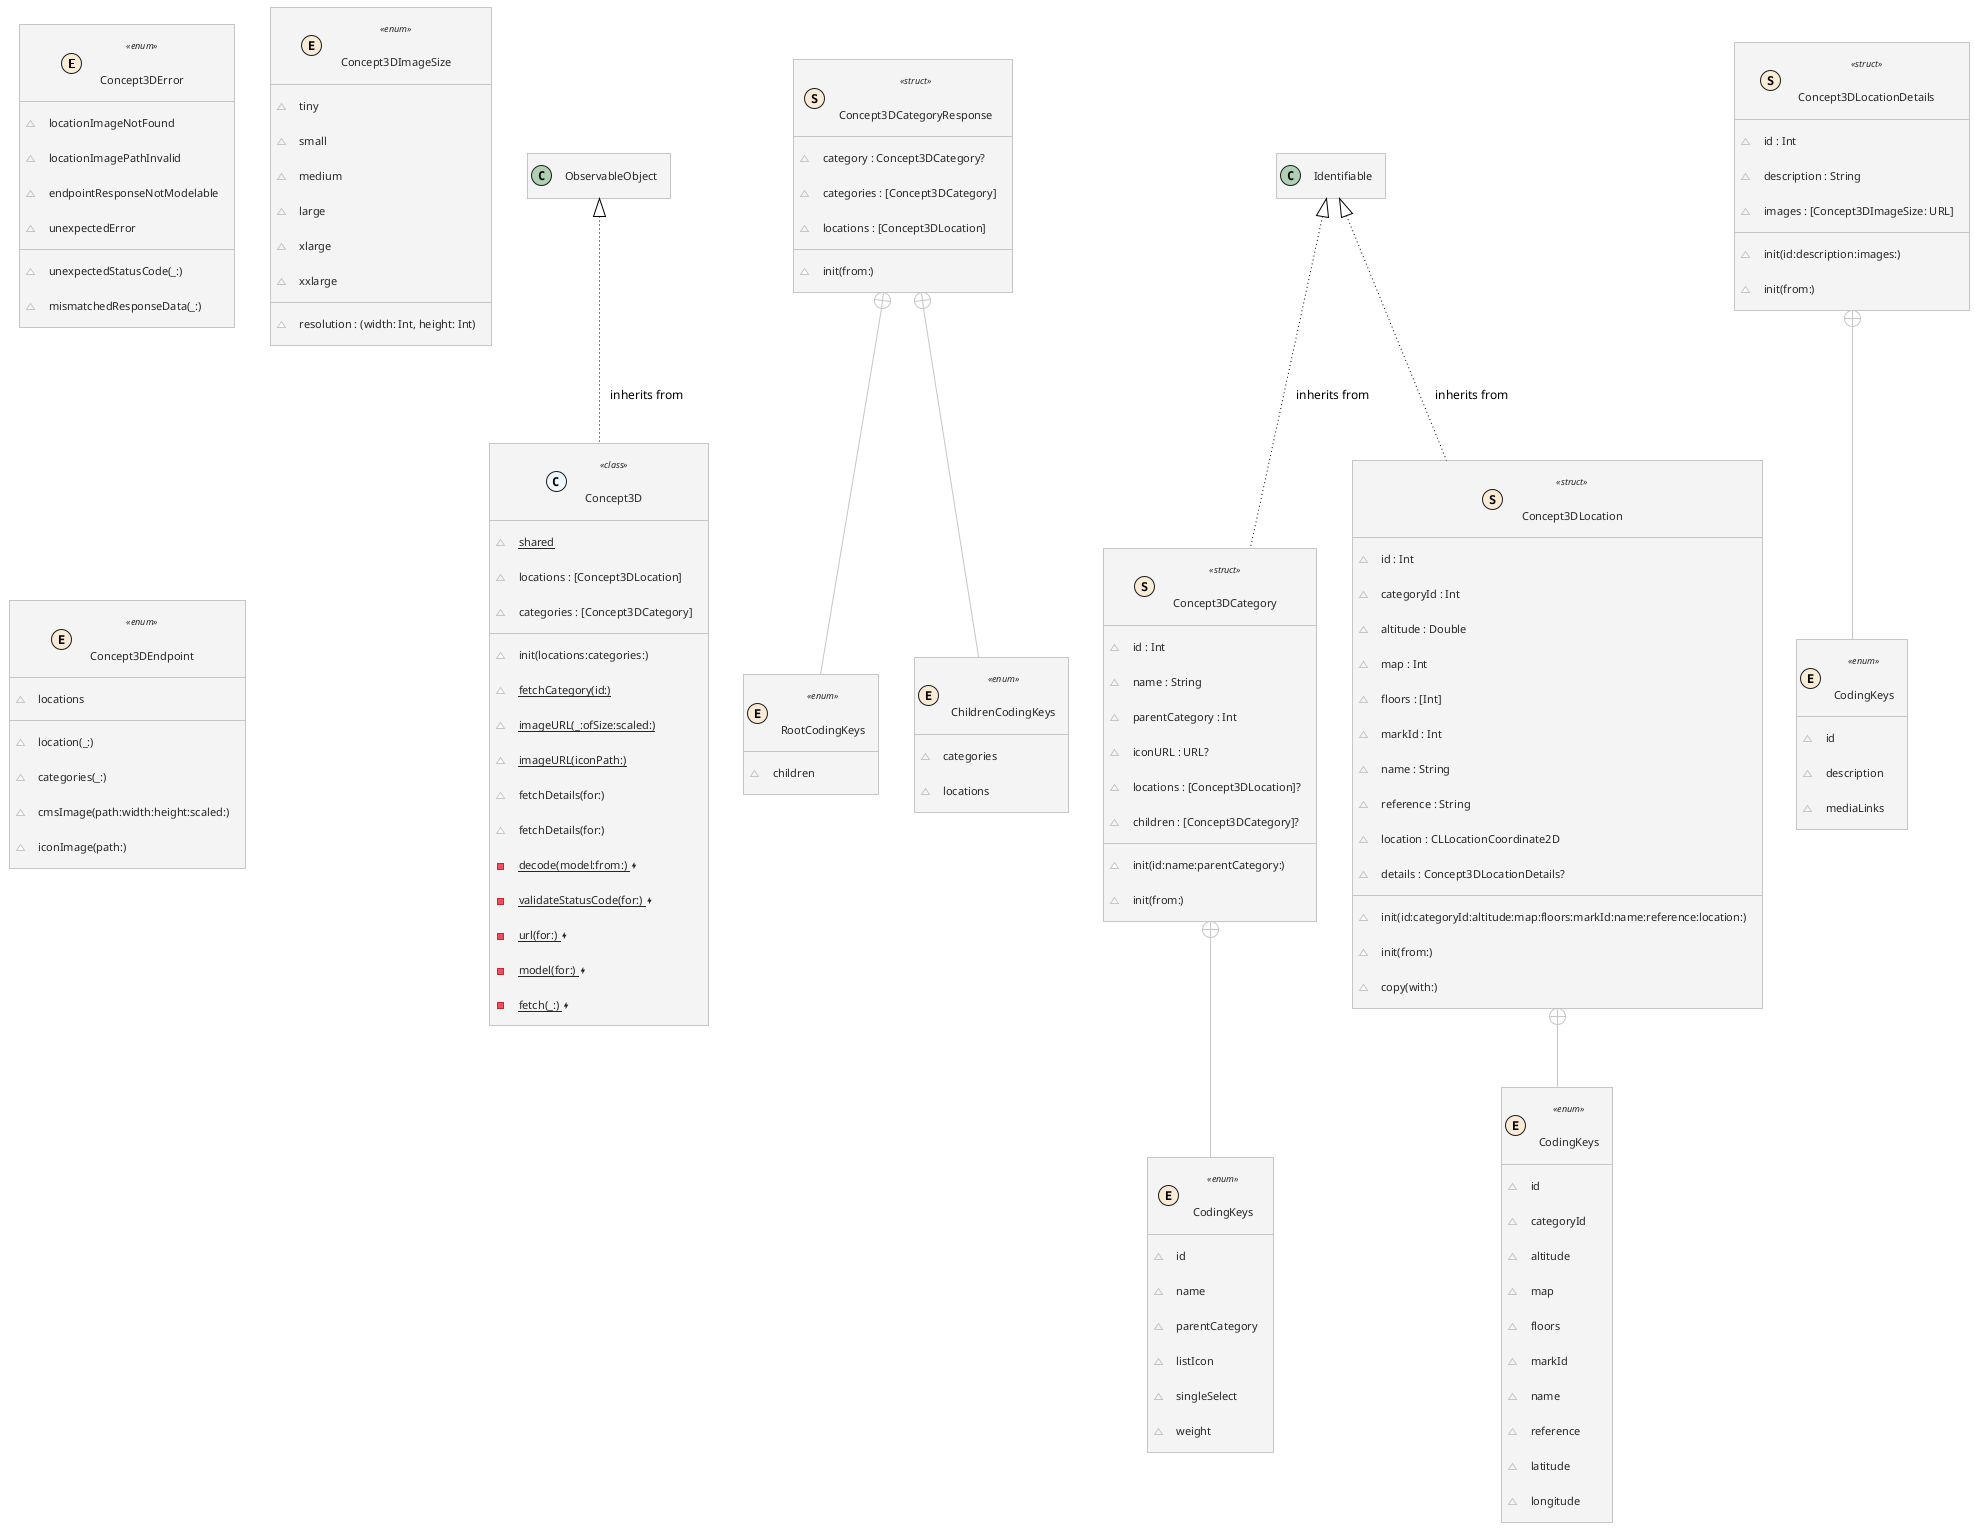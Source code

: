 @startuml Concept3D
!theme carbon-gray
' STYLE START
hide empty members
skinparam backgroundColor transparent
' STYLE END
set namespaceSeparator none


class "Concept3DError" as Concept3DError << (E, AntiqueWhite) enum >> { 
  ~locationImageNotFound
  ~locationImagePathInvalid
  ~endpointResponseNotModelable
  ~unexpectedStatusCode(_:)
  ~mismatchedResponseData(_:)
  ~unexpectedError 
}
class "Concept3D" as Concept3D << (C, AliceBlue) class >> { 
  ~{static} shared
  ~locations : [Concept3DLocation]
  ~categories : [Concept3DCategory]
  ~init(locations:categories:)
  ~{static} fetchCategory(id:)
  ~{static} imageURL(_:ofSize:scaled:)
  ~{static} imageURL(iconPath:)
  ~fetchDetails(for:)
  ~fetchDetails(for:)
  -{static} decode(model:from:) <&bolt>
  -{static} validateStatusCode(for:) <&bolt>
  -{static} url(for:) <&bolt>
  -{static} model(for:) <&bolt>
  -{static} fetch(_:) <&bolt> 
}
class "Concept3DCategoryResponse" as Concept3DCategoryResponse << (S, AntiqueWhite) struct >> { 
  ~category : Concept3DCategory?
  ~categories : [Concept3DCategory]
  ~locations : [Concept3DLocation]
  ~init(from:) 
}
class "RootCodingKeys" as Concept3DCategoryResponse.RootCodingKeys << (E, AntiqueWhite) enum >> { 
  ~children 
}
class "ChildrenCodingKeys" as Concept3DCategoryResponse.ChildrenCodingKeys << (E, AntiqueWhite) enum >> { 
  ~categories
  ~locations 
}
class "Concept3DCategory" as Concept3DCategory << (S, AntiqueWhite) struct >> { 
  ~id : Int
  ~name : String
  ~parentCategory : Int
  ~iconURL : URL?
  ~locations : [Concept3DLocation]?
  ~children : [Concept3DCategory]?
  ~init(id:name:parentCategory:)
  ~init(from:) 
}
class "CodingKeys" as Concept3DCategory.CodingKeys << (E, AntiqueWhite) enum >> { 
  ~id
  ~name
  ~parentCategory
  ~listIcon
  ~singleSelect
  ~weight 
}
class "Concept3DLocationDetails" as Concept3DLocationDetails << (S, AntiqueWhite) struct >> { 
  ~id : Int
  ~description : String
  ~images : [Concept3DImageSize: URL]
  ~init(id:description:images:)
  ~init(from:) 
}
class "CodingKeys" as Concept3DLocationDetails.CodingKeys << (E, AntiqueWhite) enum >> { 
  ~id
  ~description
  ~mediaLinks 
}
class "Concept3DLocation" as Concept3DLocation << (S, AntiqueWhite) struct >> { 
  ~id : Int
  ~categoryId : Int
  ~altitude : Double
  ~map : Int
  ~floors : [Int]
  ~markId : Int
  ~name : String
  ~reference : String
  ~location : CLLocationCoordinate2D
  ~details : Concept3DLocationDetails?
  ~init(id:categoryId:altitude:map:floors:markId:name:reference:location:)
  ~init(from:)
  ~copy(with:) 
}
class "CodingKeys" as Concept3DLocation.CodingKeys << (E, AntiqueWhite) enum >> { 
  ~id
  ~categoryId
  ~altitude
  ~map
  ~floors
  ~markId
  ~name
  ~reference
  ~latitude
  ~longitude 
}
class "Concept3DImageSize" as Concept3DImageSize << (E, AntiqueWhite) enum >> { 
  ~tiny
  ~small
  ~medium
  ~large
  ~xlarge
  ~xxlarge
  ~resolution : (width: Int, height: Int) 
}
class "Concept3DEndpoint" as Concept3DEndpoint << (E, AntiqueWhite) enum >> { 
  ~locations
  ~location(_:)
  ~categories(_:)
  ~cmsImage(path:width:height:scaled:)
  ~iconImage(path:) 
}
ObservableObject <|-- Concept3D #line:Black;line.dotted;text:Black : inherits from
Identifiable <|-- Concept3DCategory #line:Black;line.dotted;text:Black : inherits from
Identifiable <|-- Concept3DLocation #line:Black;line.dotted;text:Black : inherits from
Concept3DCategoryResponse +-- Concept3DCategoryResponse.RootCodingKeys
Concept3DCategoryResponse +-- Concept3DCategoryResponse.ChildrenCodingKeys
Concept3DCategory +-- Concept3DCategory.CodingKeys
Concept3DLocationDetails +-- Concept3DLocationDetails.CodingKeys
Concept3DLocation +-- Concept3DLocation.CodingKeys

@enduml

